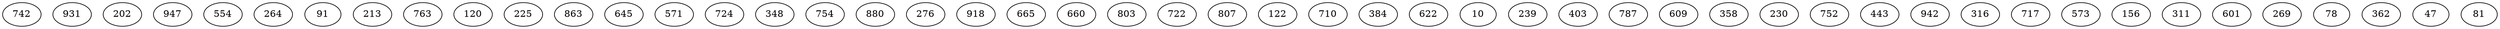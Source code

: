 graph g {
  742;
  931;
  202;
  947;
  554;
  264;
  91;
  213;
  763;
  120;
  225;
  863;
  645;
  571;
  724;
  348;
  754;
  880;
  276;
  918;
  665;
  660;
  803;
  722;
  807;
  122;
  710;
  384;
  622;
  10;
  239;
  403;
  787;
  609;
  358;
  230;
  752;
  443;
  942;
  316;
  717;
  573;
  156;
  311;
  601;
  269;
  78;
  362;
  47;
  81;
}
